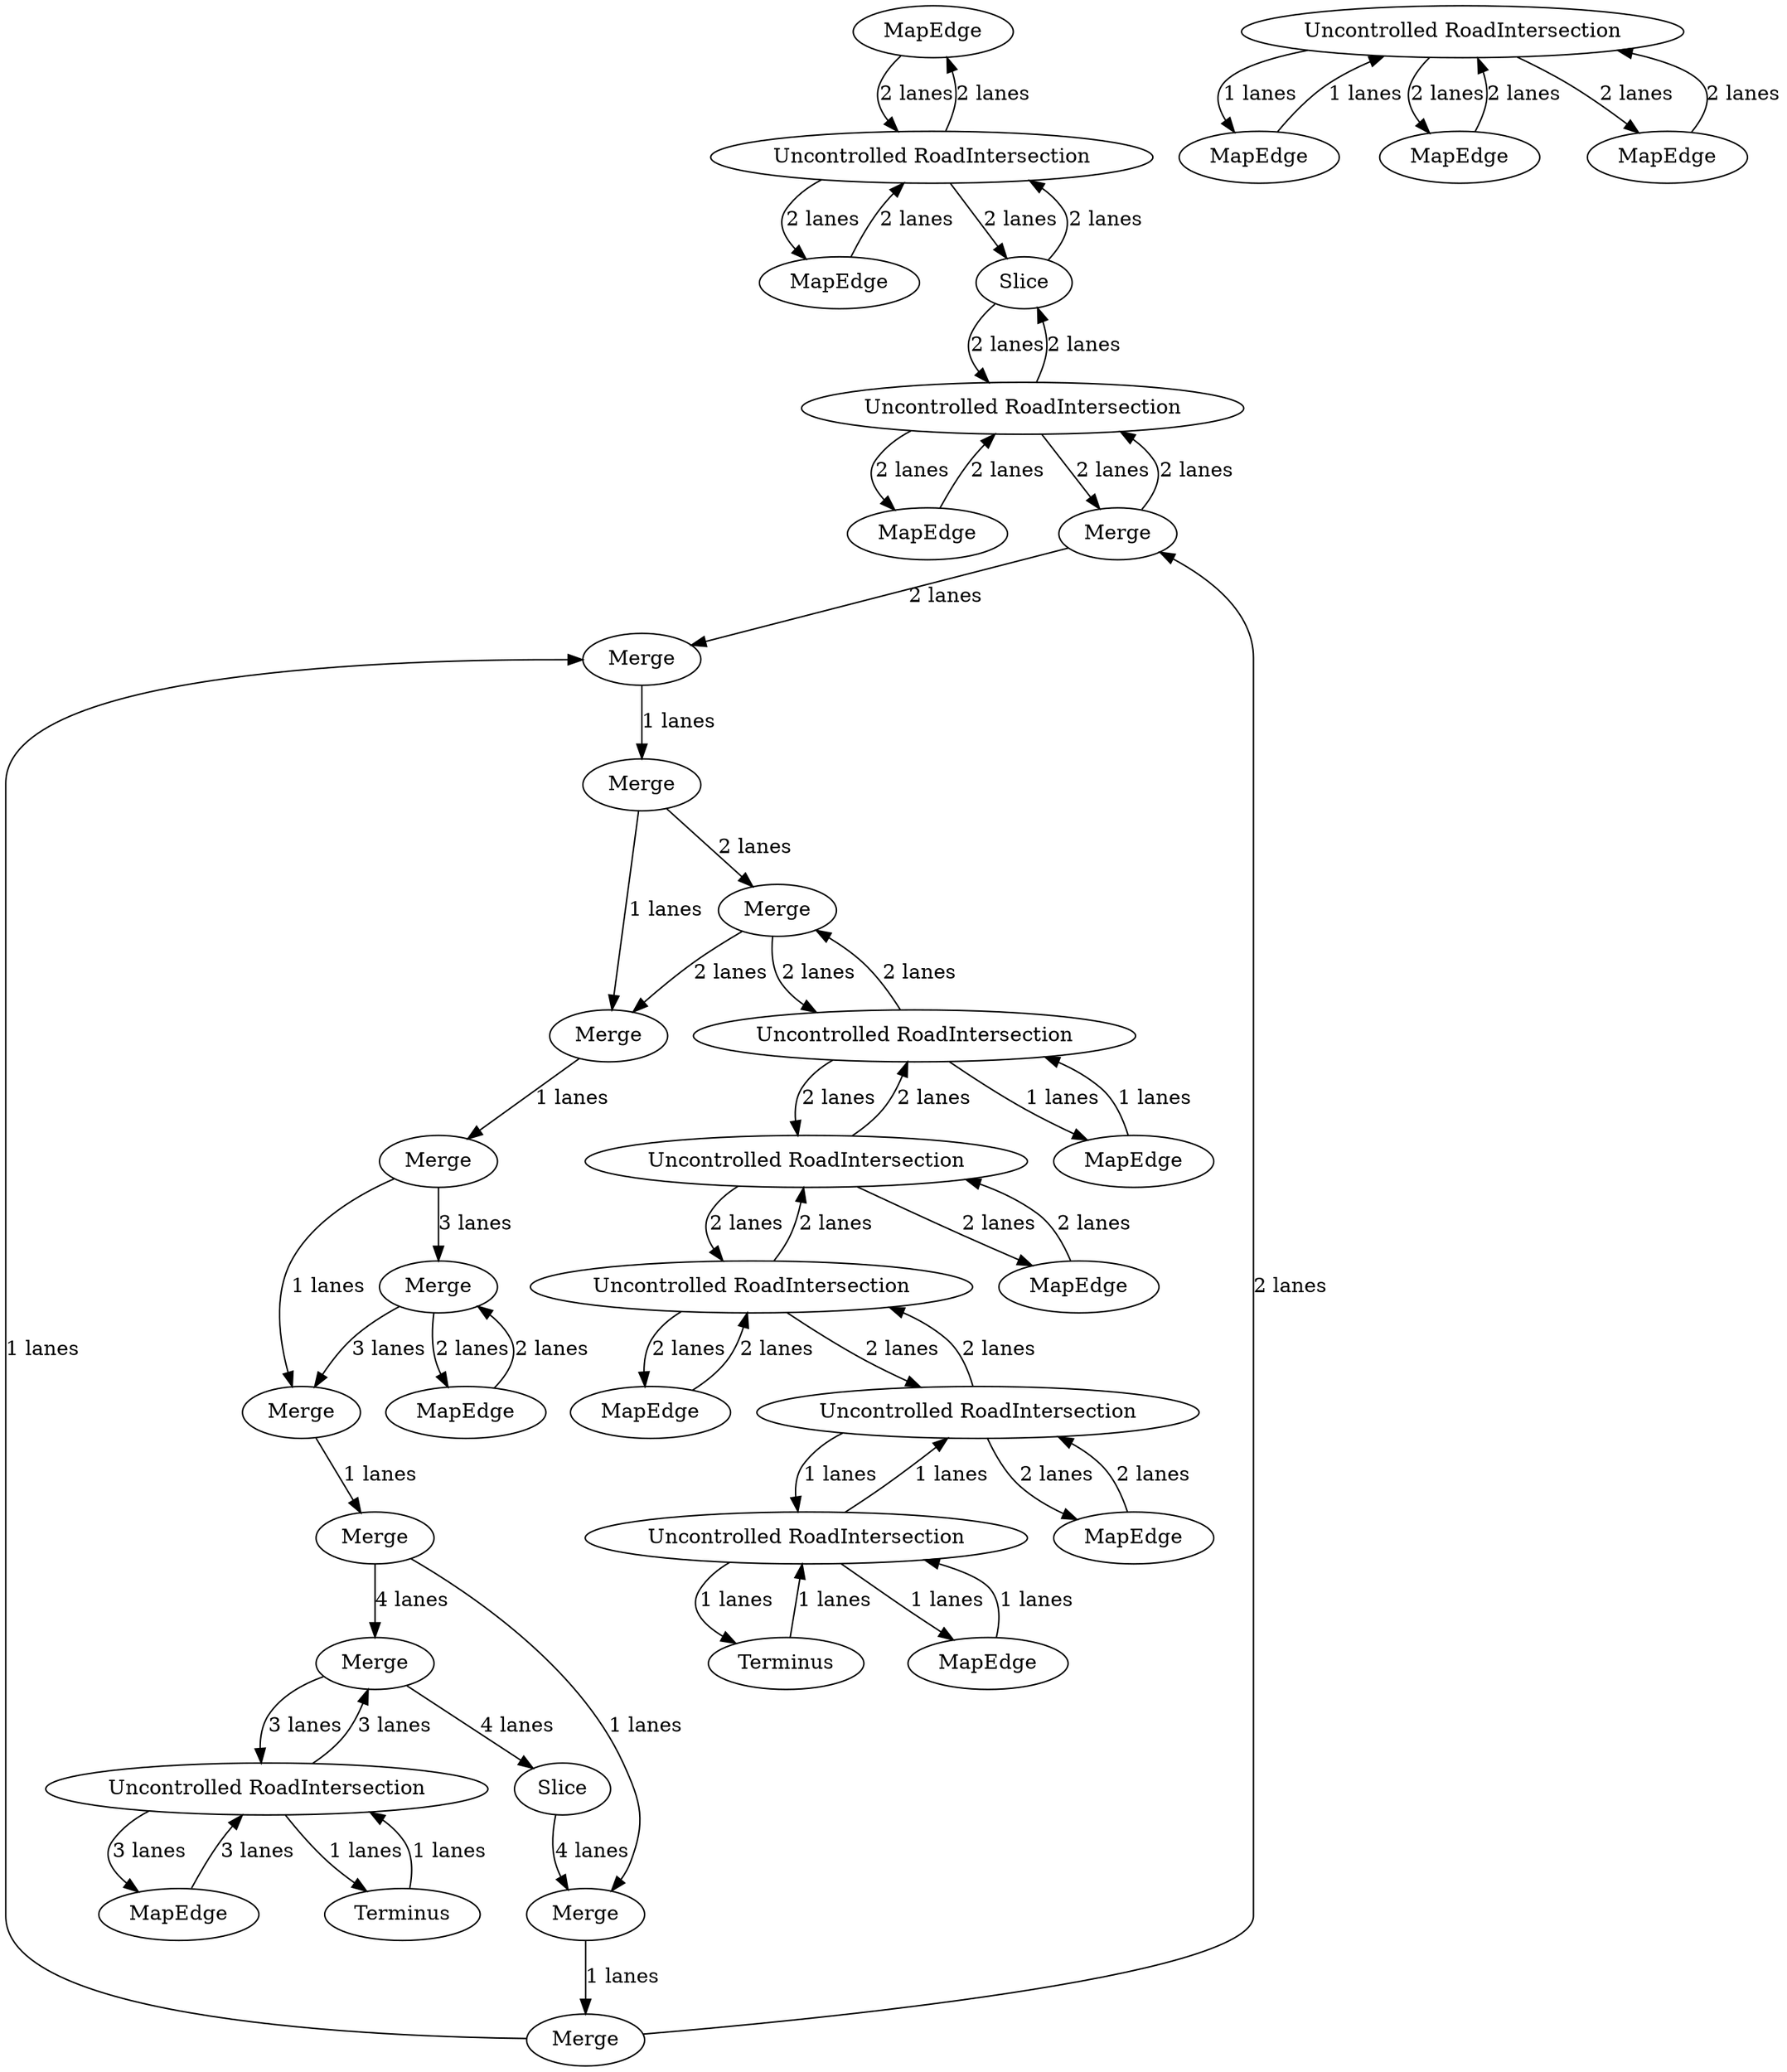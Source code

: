 digraph {
    0 [ label = "MapEdge" ]
    1 [ label = "MapEdge" ]
    2 [ label = "MapEdge" ]
    3 [ label = "Uncontrolled RoadIntersection" ]
    4 [ label = "MapEdge" ]
    5 [ label = "MapEdge" ]
    6 [ label = "Slice" ]
    7 [ label = "Uncontrolled RoadIntersection" ]
    8 [ label = "Uncontrolled RoadIntersection" ]
    9 [ label = "Merge" ]
    10 [ label = "Merge" ]
    11 [ label = "Terminus" ]
    12 [ label = "Slice" ]
    13 [ label = "Merge" ]
    14 [ label = "Merge" ]
    15 [ label = "Merge" ]
    16 [ label = "Merge" ]
    17 [ label = "Merge" ]
    18 [ label = "Merge" ]
    19 [ label = "Merge" ]
    20 [ label = "Merge" ]
    21 [ label = "Merge" ]
    22 [ label = "Merge" ]
    23 [ label = "Uncontrolled RoadIntersection" ]
    24 [ label = "Uncontrolled RoadIntersection" ]
    25 [ label = "Uncontrolled RoadIntersection" ]
    26 [ label = "Uncontrolled RoadIntersection" ]
    27 [ label = "Uncontrolled RoadIntersection" ]
    28 [ label = "Uncontrolled RoadIntersection" ]
    29 [ label = "Terminus" ]
    30 [ label = "MapEdge" ]
    31 [ label = "MapEdge" ]
    32 [ label = "MapEdge" ]
    33 [ label = "MapEdge" ]
    34 [ label = "MapEdge" ]
    35 [ label = "MapEdge" ]
    36 [ label = "MapEdge" ]
    37 [ label = "MapEdge" ]
    12 -> 14 [ label = "4 lanes" ]
    36 -> 27 [ label = "2 lanes" ]
    27 -> 36 [ label = "2 lanes" ]
    27 -> 35 [ label = "2 lanes" ]
    35 -> 27 [ label = "2 lanes" ]
    24 -> 34 [ label = "2 lanes" ]
    34 -> 24 [ label = "2 lanes" ]
    25 -> 5 [ label = "2 lanes" ]
    5 -> 25 [ label = "2 lanes" ]
    4 -> 8 [ label = "2 lanes" ]
    8 -> 4 [ label = "2 lanes" ]
    8 -> 9 [ label = "2 lanes" ]
    9 -> 8 [ label = "2 lanes" ]
    24 -> 23 [ label = "2 lanes" ]
    23 -> 24 [ label = "2 lanes" ]
    23 -> 22 [ label = "2 lanes" ]
    22 -> 23 [ label = "2 lanes" ]
    25 -> 24 [ label = "2 lanes" ]
    24 -> 25 [ label = "2 lanes" ]
    23 -> 30 [ label = "1 lanes" ]
    30 -> 23 [ label = "1 lanes" ]
    21 -> 33 [ label = "2 lanes" ]
    33 -> 21 [ label = "2 lanes" ]
    13 -> 15 [ label = "1 lanes" ]
    15 -> 18 [ label = "1 lanes" ]
    18 -> 20 [ label = "1 lanes" ]
    20 -> 19 [ label = "1 lanes" ]
    19 -> 17 [ label = "1 lanes" ]
    17 -> 16 [ label = "1 lanes" ]
    16 -> 14 [ label = "1 lanes" ]
    14 -> 13 [ label = "1 lanes" ]
    37 -> 26 [ label = "2 lanes" ]
    26 -> 37 [ label = "2 lanes" ]
    26 -> 25 [ label = "2 lanes" ]
    25 -> 26 [ label = "2 lanes" ]
    7 -> 11 [ label = "1 lanes" ]
    11 -> 7 [ label = "1 lanes" ]
    28 -> 29 [ label = "1 lanes" ]
    29 -> 28 [ label = "1 lanes" ]
    32 -> 28 [ label = "1 lanes" ]
    28 -> 32 [ label = "1 lanes" ]
    28 -> 26 [ label = "1 lanes" ]
    26 -> 28 [ label = "1 lanes" ]
    6 -> 8 [ label = "2 lanes" ]
    8 -> 6 [ label = "2 lanes" ]
    10 -> 7 [ label = "3 lanes" ]
    7 -> 10 [ label = "3 lanes" ]
    7 -> 2 [ label = "3 lanes" ]
    2 -> 7 [ label = "3 lanes" ]
    1 -> 3 [ label = "2 lanes" ]
    3 -> 1 [ label = "2 lanes" ]
    3 -> 6 [ label = "2 lanes" ]
    6 -> 3 [ label = "2 lanes" ]
    0 -> 3 [ label = "2 lanes" ]
    3 -> 0 [ label = "2 lanes" ]
    16 -> 10 [ label = "4 lanes" ]
    22 -> 20 [ label = "2 lanes" ]
    9 -> 15 [ label = "2 lanes" ]
    21 -> 17 [ label = "3 lanes" ]
    19 -> 21 [ label = "3 lanes" ]
    18 -> 22 [ label = "2 lanes" ]
    13 -> 9 [ label = "2 lanes" ]
    31 -> 27 [ label = "1 lanes" ]
    27 -> 31 [ label = "1 lanes" ]
    10 -> 12 [ label = "4 lanes" ]
}
